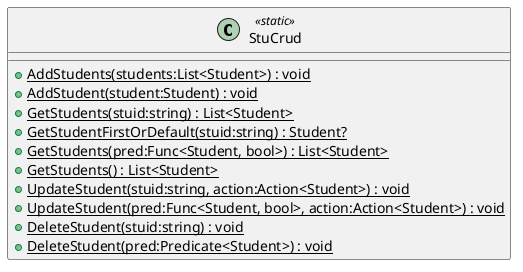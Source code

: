 @startuml
class StuCrud <<static>> {
    + {static} AddStudents(students:List<Student>) : void
    + {static} AddStudent(student:Student) : void
    + {static} GetStudents(stuid:string) : List<Student>
    + {static} GetStudentFirstOrDefault(stuid:string) : Student?
    + {static} GetStudents(pred:Func<Student, bool>) : List<Student>
    + {static} GetStudents() : List<Student>
    + {static} UpdateStudent(stuid:string, action:Action<Student>) : void
    + {static} UpdateStudent(pred:Func<Student, bool>, action:Action<Student>) : void
    + {static} DeleteStudent(stuid:string) : void
    + {static} DeleteStudent(pred:Predicate<Student>) : void
}
@enduml
